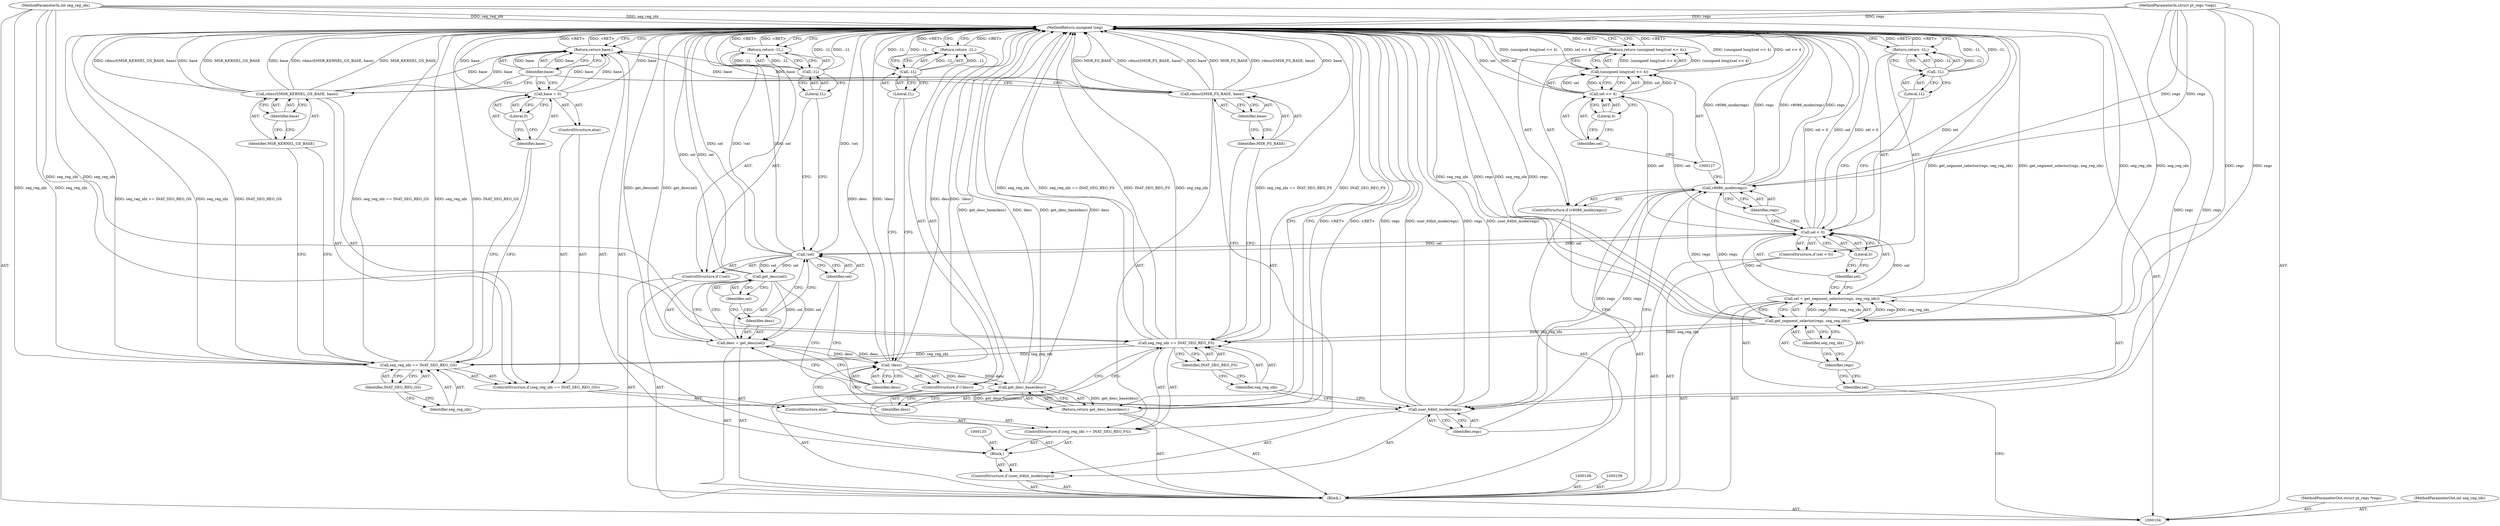 digraph "1_linux_de9f869616dd95e95c00bdd6b0fcd3421e8a4323_2" {
"1000176" [label="(MethodReturn,unsigned long)"];
"1000105" [label="(MethodParameterIn,struct pt_regs *regs)"];
"1000245" [label="(MethodParameterOut,struct pt_regs *regs)"];
"1000106" [label="(MethodParameterIn,int seg_reg_idx)"];
"1000246" [label="(MethodParameterOut,int seg_reg_idx)"];
"1000122" [label="(ControlStructure,if (v8086_mode(regs)))"];
"1000124" [label="(Identifier,regs)"];
"1000123" [label="(Call,v8086_mode(regs))"];
"1000125" [label="(Return,return (unsigned long)(sel << 4);)"];
"1000128" [label="(Call,sel << 4)"];
"1000129" [label="(Identifier,sel)"];
"1000130" [label="(Literal,4)"];
"1000126" [label="(Call,(unsigned long)(sel << 4))"];
"1000131" [label="(ControlStructure,if (user_64bit_mode(regs)))"];
"1000133" [label="(Identifier,regs)"];
"1000132" [label="(Call,user_64bit_mode(regs))"];
"1000107" [label="(Block,)"];
"1000134" [label="(Block,)"];
"1000136" [label="(ControlStructure,if (seg_reg_idx == INAT_SEG_REG_FS))"];
"1000139" [label="(Identifier,INAT_SEG_REG_FS)"];
"1000137" [label="(Call,seg_reg_idx == INAT_SEG_REG_FS)"];
"1000138" [label="(Identifier,seg_reg_idx)"];
"1000141" [label="(Identifier,MSR_FS_BASE)"];
"1000142" [label="(Identifier,base)"];
"1000140" [label="(Call,rdmsrl(MSR_FS_BASE, base))"];
"1000145" [label="(Call,seg_reg_idx == INAT_SEG_REG_GS)"];
"1000146" [label="(Identifier,seg_reg_idx)"];
"1000143" [label="(ControlStructure,else)"];
"1000147" [label="(Identifier,INAT_SEG_REG_GS)"];
"1000144" [label="(ControlStructure,if (seg_reg_idx == INAT_SEG_REG_GS))"];
"1000149" [label="(Identifier,MSR_KERNEL_GS_BASE)"];
"1000148" [label="(Call,rdmsrl(MSR_KERNEL_GS_BASE, base))"];
"1000150" [label="(Identifier,base)"];
"1000151" [label="(ControlStructure,else)"];
"1000154" [label="(Literal,0)"];
"1000152" [label="(Call,base = 0)"];
"1000153" [label="(Identifier,base)"];
"1000155" [label="(Return,return base;)"];
"1000156" [label="(Identifier,base)"];
"1000157" [label="(ControlStructure,if (!sel))"];
"1000158" [label="(Call,!sel)"];
"1000159" [label="(Identifier,sel)"];
"1000161" [label="(Call,-1L)"];
"1000162" [label="(Literal,1L)"];
"1000160" [label="(Return,return -1L;)"];
"1000163" [label="(Call,desc = get_desc(sel))"];
"1000164" [label="(Identifier,desc)"];
"1000166" [label="(Identifier,sel)"];
"1000165" [label="(Call,get_desc(sel))"];
"1000167" [label="(ControlStructure,if (!desc))"];
"1000168" [label="(Call,!desc)"];
"1000169" [label="(Identifier,desc)"];
"1000171" [label="(Call,-1L)"];
"1000172" [label="(Literal,1L)"];
"1000170" [label="(Return,return -1L;)"];
"1000173" [label="(Return,return get_desc_base(desc);)"];
"1000175" [label="(Identifier,desc)"];
"1000174" [label="(Call,get_desc_base(desc))"];
"1000110" [label="(Call,sel = get_segment_selector(regs, seg_reg_idx))"];
"1000111" [label="(Identifier,sel)"];
"1000113" [label="(Identifier,regs)"];
"1000114" [label="(Identifier,seg_reg_idx)"];
"1000112" [label="(Call,get_segment_selector(regs, seg_reg_idx))"];
"1000115" [label="(ControlStructure,if (sel < 0))"];
"1000118" [label="(Literal,0)"];
"1000116" [label="(Call,sel < 0)"];
"1000117" [label="(Identifier,sel)"];
"1000121" [label="(Literal,1L)"];
"1000119" [label="(Return,return -1L;)"];
"1000120" [label="(Call,-1L)"];
"1000176" -> "1000104"  [label="AST: "];
"1000176" -> "1000119"  [label="CFG: "];
"1000176" -> "1000125"  [label="CFG: "];
"1000176" -> "1000155"  [label="CFG: "];
"1000176" -> "1000160"  [label="CFG: "];
"1000176" -> "1000170"  [label="CFG: "];
"1000176" -> "1000173"  [label="CFG: "];
"1000170" -> "1000176"  [label="DDG: <RET>"];
"1000173" -> "1000176"  [label="DDG: <RET>"];
"1000119" -> "1000176"  [label="DDG: <RET>"];
"1000125" -> "1000176"  [label="DDG: <RET>"];
"1000155" -> "1000176"  [label="DDG: <RET>"];
"1000160" -> "1000176"  [label="DDG: <RET>"];
"1000140" -> "1000176"  [label="DDG: base"];
"1000140" -> "1000176"  [label="DDG: MSR_FS_BASE"];
"1000140" -> "1000176"  [label="DDG: rdmsrl(MSR_FS_BASE, base)"];
"1000168" -> "1000176"  [label="DDG: desc"];
"1000168" -> "1000176"  [label="DDG: !desc"];
"1000105" -> "1000176"  [label="DDG: regs"];
"1000112" -> "1000176"  [label="DDG: seg_reg_idx"];
"1000112" -> "1000176"  [label="DDG: regs"];
"1000152" -> "1000176"  [label="DDG: base"];
"1000148" -> "1000176"  [label="DDG: base"];
"1000148" -> "1000176"  [label="DDG: MSR_KERNEL_GS_BASE"];
"1000148" -> "1000176"  [label="DDG: rdmsrl(MSR_KERNEL_GS_BASE, base)"];
"1000158" -> "1000176"  [label="DDG: sel"];
"1000158" -> "1000176"  [label="DDG: !sel"];
"1000116" -> "1000176"  [label="DDG: sel"];
"1000116" -> "1000176"  [label="DDG: sel < 0"];
"1000126" -> "1000176"  [label="DDG: (unsigned long)(sel << 4)"];
"1000126" -> "1000176"  [label="DDG: sel << 4"];
"1000123" -> "1000176"  [label="DDG: v8086_mode(regs)"];
"1000123" -> "1000176"  [label="DDG: regs"];
"1000132" -> "1000176"  [label="DDG: user_64bit_mode(regs)"];
"1000132" -> "1000176"  [label="DDG: regs"];
"1000137" -> "1000176"  [label="DDG: INAT_SEG_REG_FS"];
"1000137" -> "1000176"  [label="DDG: seg_reg_idx"];
"1000137" -> "1000176"  [label="DDG: seg_reg_idx == INAT_SEG_REG_FS"];
"1000165" -> "1000176"  [label="DDG: sel"];
"1000128" -> "1000176"  [label="DDG: sel"];
"1000110" -> "1000176"  [label="DDG: get_segment_selector(regs, seg_reg_idx)"];
"1000120" -> "1000176"  [label="DDG: -1L"];
"1000145" -> "1000176"  [label="DDG: seg_reg_idx == INAT_SEG_REG_GS"];
"1000145" -> "1000176"  [label="DDG: seg_reg_idx"];
"1000145" -> "1000176"  [label="DDG: INAT_SEG_REG_GS"];
"1000171" -> "1000176"  [label="DDG: -1L"];
"1000161" -> "1000176"  [label="DDG: -1L"];
"1000174" -> "1000176"  [label="DDG: get_desc_base(desc)"];
"1000174" -> "1000176"  [label="DDG: desc"];
"1000106" -> "1000176"  [label="DDG: seg_reg_idx"];
"1000163" -> "1000176"  [label="DDG: get_desc(sel)"];
"1000105" -> "1000104"  [label="AST: "];
"1000105" -> "1000176"  [label="DDG: regs"];
"1000105" -> "1000112"  [label="DDG: regs"];
"1000105" -> "1000123"  [label="DDG: regs"];
"1000105" -> "1000132"  [label="DDG: regs"];
"1000245" -> "1000104"  [label="AST: "];
"1000106" -> "1000104"  [label="AST: "];
"1000106" -> "1000176"  [label="DDG: seg_reg_idx"];
"1000106" -> "1000112"  [label="DDG: seg_reg_idx"];
"1000106" -> "1000137"  [label="DDG: seg_reg_idx"];
"1000106" -> "1000145"  [label="DDG: seg_reg_idx"];
"1000246" -> "1000104"  [label="AST: "];
"1000122" -> "1000107"  [label="AST: "];
"1000123" -> "1000122"  [label="AST: "];
"1000125" -> "1000122"  [label="AST: "];
"1000124" -> "1000123"  [label="AST: "];
"1000124" -> "1000116"  [label="CFG: "];
"1000123" -> "1000124"  [label="CFG: "];
"1000123" -> "1000122"  [label="AST: "];
"1000123" -> "1000124"  [label="CFG: "];
"1000124" -> "1000123"  [label="AST: "];
"1000127" -> "1000123"  [label="CFG: "];
"1000133" -> "1000123"  [label="CFG: "];
"1000123" -> "1000176"  [label="DDG: v8086_mode(regs)"];
"1000123" -> "1000176"  [label="DDG: regs"];
"1000112" -> "1000123"  [label="DDG: regs"];
"1000105" -> "1000123"  [label="DDG: regs"];
"1000123" -> "1000132"  [label="DDG: regs"];
"1000125" -> "1000122"  [label="AST: "];
"1000125" -> "1000126"  [label="CFG: "];
"1000126" -> "1000125"  [label="AST: "];
"1000176" -> "1000125"  [label="CFG: "];
"1000125" -> "1000176"  [label="DDG: <RET>"];
"1000126" -> "1000125"  [label="DDG: (unsigned long)(sel << 4)"];
"1000128" -> "1000126"  [label="AST: "];
"1000128" -> "1000130"  [label="CFG: "];
"1000129" -> "1000128"  [label="AST: "];
"1000130" -> "1000128"  [label="AST: "];
"1000126" -> "1000128"  [label="CFG: "];
"1000128" -> "1000176"  [label="DDG: sel"];
"1000128" -> "1000126"  [label="DDG: sel"];
"1000128" -> "1000126"  [label="DDG: 4"];
"1000116" -> "1000128"  [label="DDG: sel"];
"1000129" -> "1000128"  [label="AST: "];
"1000129" -> "1000127"  [label="CFG: "];
"1000130" -> "1000129"  [label="CFG: "];
"1000130" -> "1000128"  [label="AST: "];
"1000130" -> "1000129"  [label="CFG: "];
"1000128" -> "1000130"  [label="CFG: "];
"1000126" -> "1000125"  [label="AST: "];
"1000126" -> "1000128"  [label="CFG: "];
"1000127" -> "1000126"  [label="AST: "];
"1000128" -> "1000126"  [label="AST: "];
"1000125" -> "1000126"  [label="CFG: "];
"1000126" -> "1000176"  [label="DDG: (unsigned long)(sel << 4)"];
"1000126" -> "1000176"  [label="DDG: sel << 4"];
"1000126" -> "1000125"  [label="DDG: (unsigned long)(sel << 4)"];
"1000128" -> "1000126"  [label="DDG: sel"];
"1000128" -> "1000126"  [label="DDG: 4"];
"1000131" -> "1000107"  [label="AST: "];
"1000132" -> "1000131"  [label="AST: "];
"1000134" -> "1000131"  [label="AST: "];
"1000133" -> "1000132"  [label="AST: "];
"1000133" -> "1000123"  [label="CFG: "];
"1000132" -> "1000133"  [label="CFG: "];
"1000132" -> "1000131"  [label="AST: "];
"1000132" -> "1000133"  [label="CFG: "];
"1000133" -> "1000132"  [label="AST: "];
"1000138" -> "1000132"  [label="CFG: "];
"1000159" -> "1000132"  [label="CFG: "];
"1000132" -> "1000176"  [label="DDG: user_64bit_mode(regs)"];
"1000132" -> "1000176"  [label="DDG: regs"];
"1000123" -> "1000132"  [label="DDG: regs"];
"1000105" -> "1000132"  [label="DDG: regs"];
"1000107" -> "1000104"  [label="AST: "];
"1000108" -> "1000107"  [label="AST: "];
"1000109" -> "1000107"  [label="AST: "];
"1000110" -> "1000107"  [label="AST: "];
"1000115" -> "1000107"  [label="AST: "];
"1000122" -> "1000107"  [label="AST: "];
"1000131" -> "1000107"  [label="AST: "];
"1000157" -> "1000107"  [label="AST: "];
"1000163" -> "1000107"  [label="AST: "];
"1000167" -> "1000107"  [label="AST: "];
"1000173" -> "1000107"  [label="AST: "];
"1000134" -> "1000131"  [label="AST: "];
"1000135" -> "1000134"  [label="AST: "];
"1000136" -> "1000134"  [label="AST: "];
"1000155" -> "1000134"  [label="AST: "];
"1000136" -> "1000134"  [label="AST: "];
"1000137" -> "1000136"  [label="AST: "];
"1000140" -> "1000136"  [label="AST: "];
"1000143" -> "1000136"  [label="AST: "];
"1000139" -> "1000137"  [label="AST: "];
"1000139" -> "1000138"  [label="CFG: "];
"1000137" -> "1000139"  [label="CFG: "];
"1000137" -> "1000136"  [label="AST: "];
"1000137" -> "1000139"  [label="CFG: "];
"1000138" -> "1000137"  [label="AST: "];
"1000139" -> "1000137"  [label="AST: "];
"1000141" -> "1000137"  [label="CFG: "];
"1000146" -> "1000137"  [label="CFG: "];
"1000137" -> "1000176"  [label="DDG: INAT_SEG_REG_FS"];
"1000137" -> "1000176"  [label="DDG: seg_reg_idx"];
"1000137" -> "1000176"  [label="DDG: seg_reg_idx == INAT_SEG_REG_FS"];
"1000112" -> "1000137"  [label="DDG: seg_reg_idx"];
"1000106" -> "1000137"  [label="DDG: seg_reg_idx"];
"1000137" -> "1000145"  [label="DDG: seg_reg_idx"];
"1000138" -> "1000137"  [label="AST: "];
"1000138" -> "1000132"  [label="CFG: "];
"1000139" -> "1000138"  [label="CFG: "];
"1000141" -> "1000140"  [label="AST: "];
"1000141" -> "1000137"  [label="CFG: "];
"1000142" -> "1000141"  [label="CFG: "];
"1000142" -> "1000140"  [label="AST: "];
"1000142" -> "1000141"  [label="CFG: "];
"1000140" -> "1000142"  [label="CFG: "];
"1000140" -> "1000136"  [label="AST: "];
"1000140" -> "1000142"  [label="CFG: "];
"1000141" -> "1000140"  [label="AST: "];
"1000142" -> "1000140"  [label="AST: "];
"1000156" -> "1000140"  [label="CFG: "];
"1000140" -> "1000176"  [label="DDG: base"];
"1000140" -> "1000176"  [label="DDG: MSR_FS_BASE"];
"1000140" -> "1000176"  [label="DDG: rdmsrl(MSR_FS_BASE, base)"];
"1000140" -> "1000155"  [label="DDG: base"];
"1000145" -> "1000144"  [label="AST: "];
"1000145" -> "1000147"  [label="CFG: "];
"1000146" -> "1000145"  [label="AST: "];
"1000147" -> "1000145"  [label="AST: "];
"1000149" -> "1000145"  [label="CFG: "];
"1000153" -> "1000145"  [label="CFG: "];
"1000145" -> "1000176"  [label="DDG: seg_reg_idx == INAT_SEG_REG_GS"];
"1000145" -> "1000176"  [label="DDG: seg_reg_idx"];
"1000145" -> "1000176"  [label="DDG: INAT_SEG_REG_GS"];
"1000137" -> "1000145"  [label="DDG: seg_reg_idx"];
"1000106" -> "1000145"  [label="DDG: seg_reg_idx"];
"1000146" -> "1000145"  [label="AST: "];
"1000146" -> "1000137"  [label="CFG: "];
"1000147" -> "1000146"  [label="CFG: "];
"1000143" -> "1000136"  [label="AST: "];
"1000144" -> "1000143"  [label="AST: "];
"1000147" -> "1000145"  [label="AST: "];
"1000147" -> "1000146"  [label="CFG: "];
"1000145" -> "1000147"  [label="CFG: "];
"1000144" -> "1000143"  [label="AST: "];
"1000145" -> "1000144"  [label="AST: "];
"1000148" -> "1000144"  [label="AST: "];
"1000151" -> "1000144"  [label="AST: "];
"1000149" -> "1000148"  [label="AST: "];
"1000149" -> "1000145"  [label="CFG: "];
"1000150" -> "1000149"  [label="CFG: "];
"1000148" -> "1000144"  [label="AST: "];
"1000148" -> "1000150"  [label="CFG: "];
"1000149" -> "1000148"  [label="AST: "];
"1000150" -> "1000148"  [label="AST: "];
"1000156" -> "1000148"  [label="CFG: "];
"1000148" -> "1000176"  [label="DDG: base"];
"1000148" -> "1000176"  [label="DDG: MSR_KERNEL_GS_BASE"];
"1000148" -> "1000176"  [label="DDG: rdmsrl(MSR_KERNEL_GS_BASE, base)"];
"1000148" -> "1000155"  [label="DDG: base"];
"1000150" -> "1000148"  [label="AST: "];
"1000150" -> "1000149"  [label="CFG: "];
"1000148" -> "1000150"  [label="CFG: "];
"1000151" -> "1000144"  [label="AST: "];
"1000152" -> "1000151"  [label="AST: "];
"1000154" -> "1000152"  [label="AST: "];
"1000154" -> "1000153"  [label="CFG: "];
"1000152" -> "1000154"  [label="CFG: "];
"1000152" -> "1000151"  [label="AST: "];
"1000152" -> "1000154"  [label="CFG: "];
"1000153" -> "1000152"  [label="AST: "];
"1000154" -> "1000152"  [label="AST: "];
"1000156" -> "1000152"  [label="CFG: "];
"1000152" -> "1000176"  [label="DDG: base"];
"1000152" -> "1000155"  [label="DDG: base"];
"1000153" -> "1000152"  [label="AST: "];
"1000153" -> "1000145"  [label="CFG: "];
"1000154" -> "1000153"  [label="CFG: "];
"1000155" -> "1000134"  [label="AST: "];
"1000155" -> "1000156"  [label="CFG: "];
"1000156" -> "1000155"  [label="AST: "];
"1000176" -> "1000155"  [label="CFG: "];
"1000155" -> "1000176"  [label="DDG: <RET>"];
"1000156" -> "1000155"  [label="DDG: base"];
"1000140" -> "1000155"  [label="DDG: base"];
"1000152" -> "1000155"  [label="DDG: base"];
"1000148" -> "1000155"  [label="DDG: base"];
"1000156" -> "1000155"  [label="AST: "];
"1000156" -> "1000140"  [label="CFG: "];
"1000156" -> "1000148"  [label="CFG: "];
"1000156" -> "1000152"  [label="CFG: "];
"1000155" -> "1000156"  [label="CFG: "];
"1000156" -> "1000155"  [label="DDG: base"];
"1000157" -> "1000107"  [label="AST: "];
"1000158" -> "1000157"  [label="AST: "];
"1000160" -> "1000157"  [label="AST: "];
"1000158" -> "1000157"  [label="AST: "];
"1000158" -> "1000159"  [label="CFG: "];
"1000159" -> "1000158"  [label="AST: "];
"1000162" -> "1000158"  [label="CFG: "];
"1000164" -> "1000158"  [label="CFG: "];
"1000158" -> "1000176"  [label="DDG: sel"];
"1000158" -> "1000176"  [label="DDG: !sel"];
"1000116" -> "1000158"  [label="DDG: sel"];
"1000158" -> "1000165"  [label="DDG: sel"];
"1000159" -> "1000158"  [label="AST: "];
"1000159" -> "1000132"  [label="CFG: "];
"1000158" -> "1000159"  [label="CFG: "];
"1000161" -> "1000160"  [label="AST: "];
"1000161" -> "1000162"  [label="CFG: "];
"1000162" -> "1000161"  [label="AST: "];
"1000160" -> "1000161"  [label="CFG: "];
"1000161" -> "1000176"  [label="DDG: -1L"];
"1000161" -> "1000160"  [label="DDG: -1L"];
"1000162" -> "1000161"  [label="AST: "];
"1000162" -> "1000158"  [label="CFG: "];
"1000161" -> "1000162"  [label="CFG: "];
"1000160" -> "1000157"  [label="AST: "];
"1000160" -> "1000161"  [label="CFG: "];
"1000161" -> "1000160"  [label="AST: "];
"1000176" -> "1000160"  [label="CFG: "];
"1000160" -> "1000176"  [label="DDG: <RET>"];
"1000161" -> "1000160"  [label="DDG: -1L"];
"1000163" -> "1000107"  [label="AST: "];
"1000163" -> "1000165"  [label="CFG: "];
"1000164" -> "1000163"  [label="AST: "];
"1000165" -> "1000163"  [label="AST: "];
"1000169" -> "1000163"  [label="CFG: "];
"1000163" -> "1000176"  [label="DDG: get_desc(sel)"];
"1000165" -> "1000163"  [label="DDG: sel"];
"1000163" -> "1000168"  [label="DDG: desc"];
"1000164" -> "1000163"  [label="AST: "];
"1000164" -> "1000158"  [label="CFG: "];
"1000166" -> "1000164"  [label="CFG: "];
"1000166" -> "1000165"  [label="AST: "];
"1000166" -> "1000164"  [label="CFG: "];
"1000165" -> "1000166"  [label="CFG: "];
"1000165" -> "1000163"  [label="AST: "];
"1000165" -> "1000166"  [label="CFG: "];
"1000166" -> "1000165"  [label="AST: "];
"1000163" -> "1000165"  [label="CFG: "];
"1000165" -> "1000176"  [label="DDG: sel"];
"1000165" -> "1000163"  [label="DDG: sel"];
"1000158" -> "1000165"  [label="DDG: sel"];
"1000167" -> "1000107"  [label="AST: "];
"1000168" -> "1000167"  [label="AST: "];
"1000170" -> "1000167"  [label="AST: "];
"1000168" -> "1000167"  [label="AST: "];
"1000168" -> "1000169"  [label="CFG: "];
"1000169" -> "1000168"  [label="AST: "];
"1000172" -> "1000168"  [label="CFG: "];
"1000175" -> "1000168"  [label="CFG: "];
"1000168" -> "1000176"  [label="DDG: desc"];
"1000168" -> "1000176"  [label="DDG: !desc"];
"1000163" -> "1000168"  [label="DDG: desc"];
"1000168" -> "1000174"  [label="DDG: desc"];
"1000169" -> "1000168"  [label="AST: "];
"1000169" -> "1000163"  [label="CFG: "];
"1000168" -> "1000169"  [label="CFG: "];
"1000171" -> "1000170"  [label="AST: "];
"1000171" -> "1000172"  [label="CFG: "];
"1000172" -> "1000171"  [label="AST: "];
"1000170" -> "1000171"  [label="CFG: "];
"1000171" -> "1000176"  [label="DDG: -1L"];
"1000171" -> "1000170"  [label="DDG: -1L"];
"1000172" -> "1000171"  [label="AST: "];
"1000172" -> "1000168"  [label="CFG: "];
"1000171" -> "1000172"  [label="CFG: "];
"1000170" -> "1000167"  [label="AST: "];
"1000170" -> "1000171"  [label="CFG: "];
"1000171" -> "1000170"  [label="AST: "];
"1000176" -> "1000170"  [label="CFG: "];
"1000170" -> "1000176"  [label="DDG: <RET>"];
"1000171" -> "1000170"  [label="DDG: -1L"];
"1000173" -> "1000107"  [label="AST: "];
"1000173" -> "1000174"  [label="CFG: "];
"1000174" -> "1000173"  [label="AST: "];
"1000176" -> "1000173"  [label="CFG: "];
"1000173" -> "1000176"  [label="DDG: <RET>"];
"1000174" -> "1000173"  [label="DDG: get_desc_base(desc)"];
"1000175" -> "1000174"  [label="AST: "];
"1000175" -> "1000168"  [label="CFG: "];
"1000174" -> "1000175"  [label="CFG: "];
"1000174" -> "1000173"  [label="AST: "];
"1000174" -> "1000175"  [label="CFG: "];
"1000175" -> "1000174"  [label="AST: "];
"1000173" -> "1000174"  [label="CFG: "];
"1000174" -> "1000176"  [label="DDG: get_desc_base(desc)"];
"1000174" -> "1000176"  [label="DDG: desc"];
"1000174" -> "1000173"  [label="DDG: get_desc_base(desc)"];
"1000168" -> "1000174"  [label="DDG: desc"];
"1000110" -> "1000107"  [label="AST: "];
"1000110" -> "1000112"  [label="CFG: "];
"1000111" -> "1000110"  [label="AST: "];
"1000112" -> "1000110"  [label="AST: "];
"1000117" -> "1000110"  [label="CFG: "];
"1000110" -> "1000176"  [label="DDG: get_segment_selector(regs, seg_reg_idx)"];
"1000112" -> "1000110"  [label="DDG: regs"];
"1000112" -> "1000110"  [label="DDG: seg_reg_idx"];
"1000110" -> "1000116"  [label="DDG: sel"];
"1000111" -> "1000110"  [label="AST: "];
"1000111" -> "1000104"  [label="CFG: "];
"1000113" -> "1000111"  [label="CFG: "];
"1000113" -> "1000112"  [label="AST: "];
"1000113" -> "1000111"  [label="CFG: "];
"1000114" -> "1000113"  [label="CFG: "];
"1000114" -> "1000112"  [label="AST: "];
"1000114" -> "1000113"  [label="CFG: "];
"1000112" -> "1000114"  [label="CFG: "];
"1000112" -> "1000110"  [label="AST: "];
"1000112" -> "1000114"  [label="CFG: "];
"1000113" -> "1000112"  [label="AST: "];
"1000114" -> "1000112"  [label="AST: "];
"1000110" -> "1000112"  [label="CFG: "];
"1000112" -> "1000176"  [label="DDG: seg_reg_idx"];
"1000112" -> "1000176"  [label="DDG: regs"];
"1000112" -> "1000110"  [label="DDG: regs"];
"1000112" -> "1000110"  [label="DDG: seg_reg_idx"];
"1000105" -> "1000112"  [label="DDG: regs"];
"1000106" -> "1000112"  [label="DDG: seg_reg_idx"];
"1000112" -> "1000123"  [label="DDG: regs"];
"1000112" -> "1000137"  [label="DDG: seg_reg_idx"];
"1000115" -> "1000107"  [label="AST: "];
"1000116" -> "1000115"  [label="AST: "];
"1000119" -> "1000115"  [label="AST: "];
"1000118" -> "1000116"  [label="AST: "];
"1000118" -> "1000117"  [label="CFG: "];
"1000116" -> "1000118"  [label="CFG: "];
"1000116" -> "1000115"  [label="AST: "];
"1000116" -> "1000118"  [label="CFG: "];
"1000117" -> "1000116"  [label="AST: "];
"1000118" -> "1000116"  [label="AST: "];
"1000121" -> "1000116"  [label="CFG: "];
"1000124" -> "1000116"  [label="CFG: "];
"1000116" -> "1000176"  [label="DDG: sel"];
"1000116" -> "1000176"  [label="DDG: sel < 0"];
"1000110" -> "1000116"  [label="DDG: sel"];
"1000116" -> "1000128"  [label="DDG: sel"];
"1000116" -> "1000158"  [label="DDG: sel"];
"1000117" -> "1000116"  [label="AST: "];
"1000117" -> "1000110"  [label="CFG: "];
"1000118" -> "1000117"  [label="CFG: "];
"1000121" -> "1000120"  [label="AST: "];
"1000121" -> "1000116"  [label="CFG: "];
"1000120" -> "1000121"  [label="CFG: "];
"1000119" -> "1000115"  [label="AST: "];
"1000119" -> "1000120"  [label="CFG: "];
"1000120" -> "1000119"  [label="AST: "];
"1000176" -> "1000119"  [label="CFG: "];
"1000119" -> "1000176"  [label="DDG: <RET>"];
"1000120" -> "1000119"  [label="DDG: -1L"];
"1000120" -> "1000119"  [label="AST: "];
"1000120" -> "1000121"  [label="CFG: "];
"1000121" -> "1000120"  [label="AST: "];
"1000119" -> "1000120"  [label="CFG: "];
"1000120" -> "1000176"  [label="DDG: -1L"];
"1000120" -> "1000119"  [label="DDG: -1L"];
}
